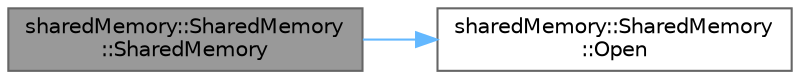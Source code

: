 digraph "sharedMemory::SharedMemory::SharedMemory"
{
 // LATEX_PDF_SIZE
  bgcolor="transparent";
  edge [fontname=Helvetica,fontsize=10,labelfontname=Helvetica,labelfontsize=10];
  node [fontname=Helvetica,fontsize=10,shape=box,height=0.2,width=0.4];
  rankdir="LR";
  Node1 [id="Node000001",label="sharedMemory::SharedMemory\l::SharedMemory",height=0.2,width=0.4,color="gray40", fillcolor="grey60", style="filled", fontcolor="black",tooltip="SharedMemory 클래스의 생성자입니다."];
  Node1 -> Node2 [id="edge1_Node000001_Node000002",color="steelblue1",style="solid",tooltip=" "];
  Node2 [id="Node000002",label="sharedMemory::SharedMemory\l::Open",height=0.2,width=0.4,color="grey40", fillcolor="white", style="filled",URL="$a00129.html#a3c08d12a81307dadb3dd701d06c248fc",tooltip="공유 메모리를 여는 메서드입니다."];
}

